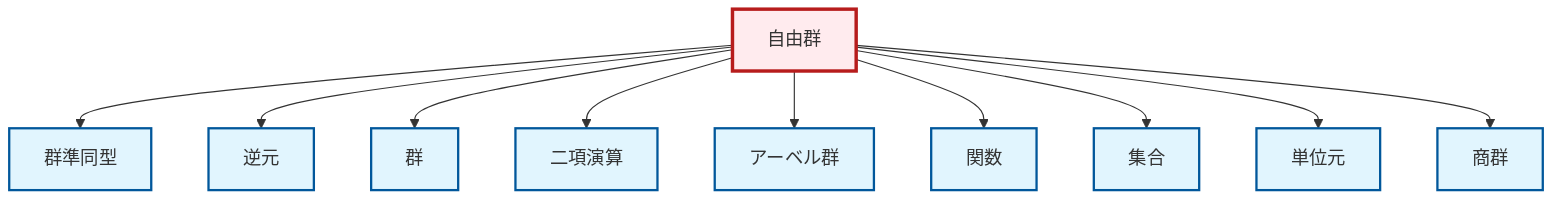 graph TD
    classDef definition fill:#e1f5fe,stroke:#01579b,stroke-width:2px
    classDef theorem fill:#f3e5f5,stroke:#4a148c,stroke-width:2px
    classDef axiom fill:#fff3e0,stroke:#e65100,stroke-width:2px
    classDef example fill:#e8f5e9,stroke:#1b5e20,stroke-width:2px
    classDef current fill:#ffebee,stroke:#b71c1c,stroke-width:3px
    def-quotient-group["商群"]:::definition
    def-binary-operation["二項演算"]:::definition
    def-identity-element["単位元"]:::definition
    def-inverse-element["逆元"]:::definition
    def-set["集合"]:::definition
    def-homomorphism["群準同型"]:::definition
    def-group["群"]:::definition
    def-free-group["自由群"]:::definition
    def-function["関数"]:::definition
    def-abelian-group["アーベル群"]:::definition
    def-free-group --> def-homomorphism
    def-free-group --> def-inverse-element
    def-free-group --> def-group
    def-free-group --> def-binary-operation
    def-free-group --> def-abelian-group
    def-free-group --> def-function
    def-free-group --> def-set
    def-free-group --> def-identity-element
    def-free-group --> def-quotient-group
    class def-free-group current
